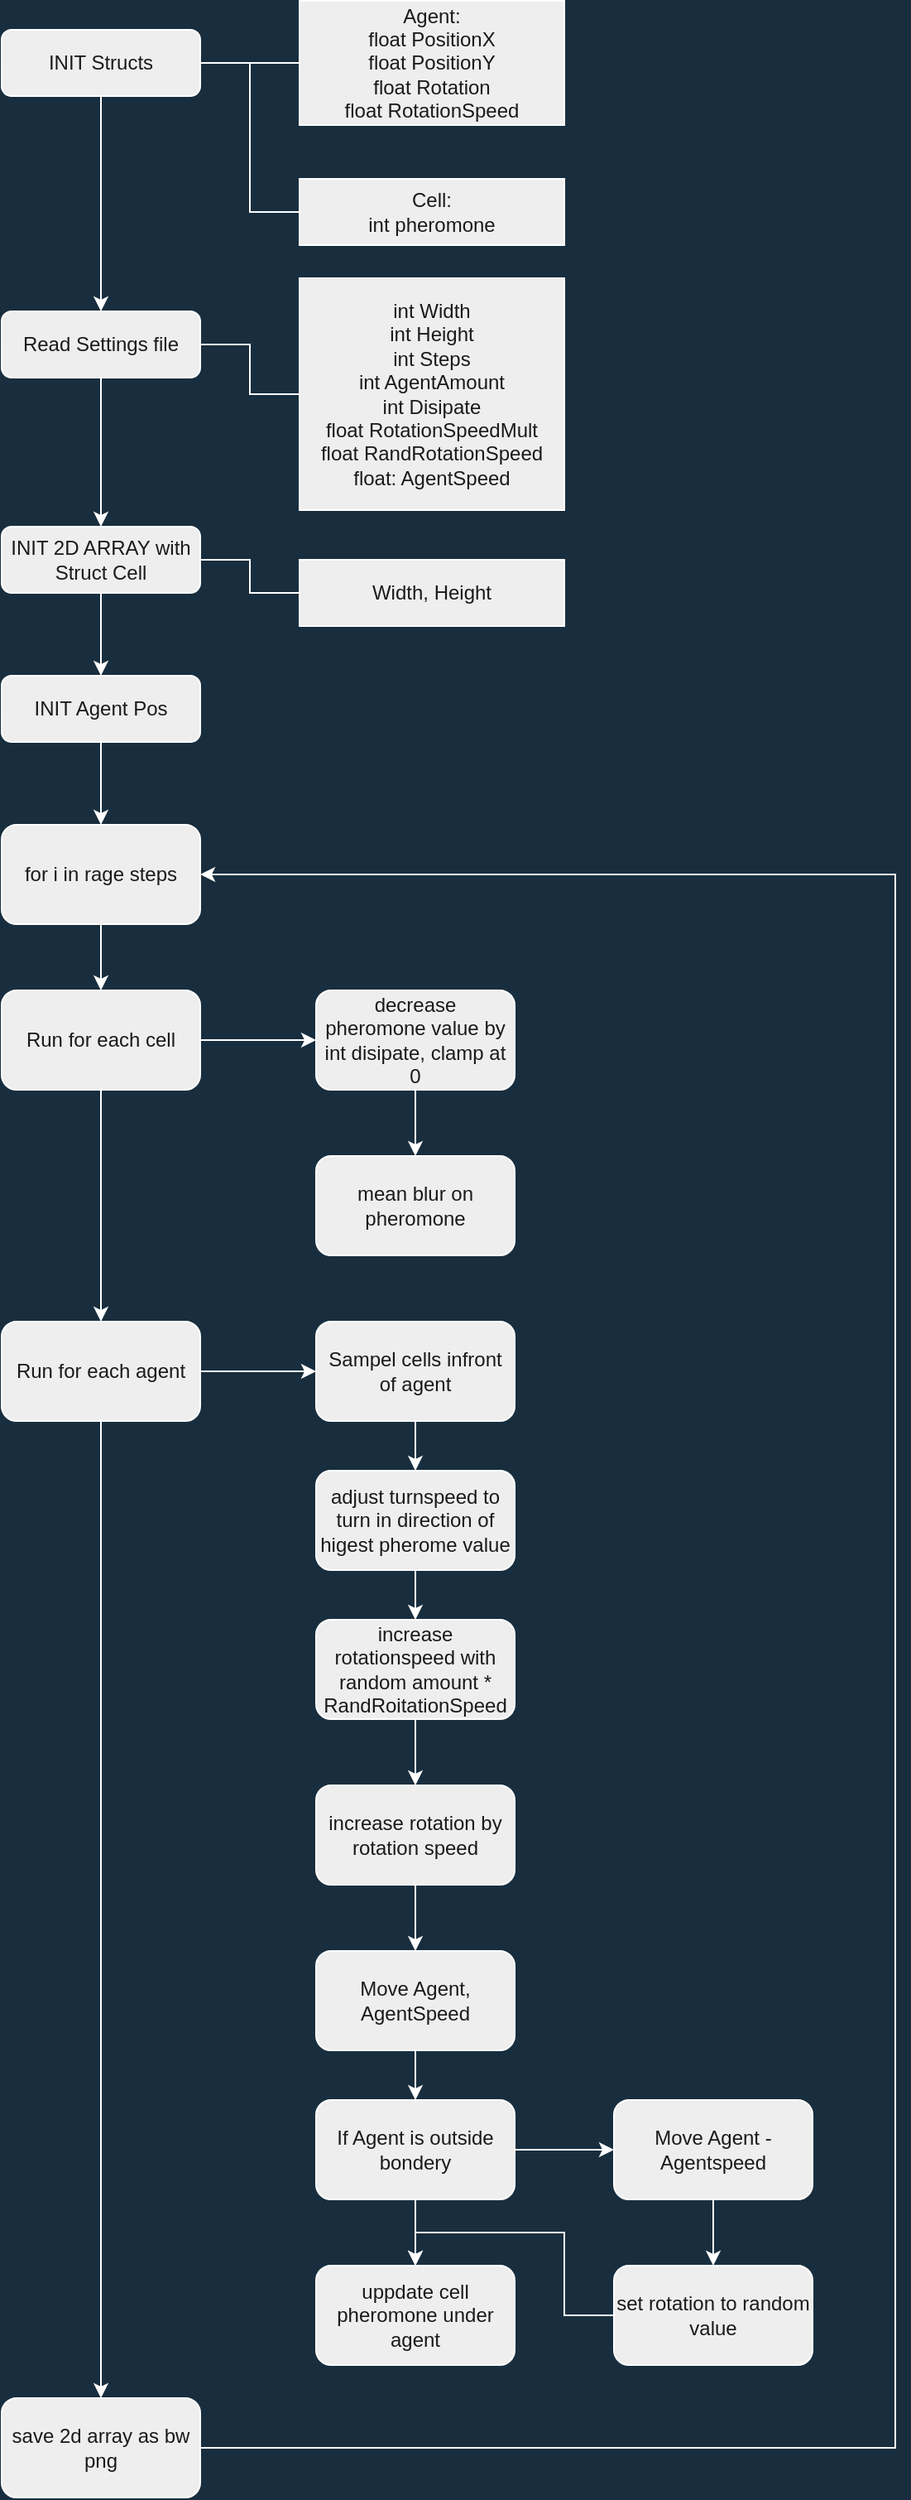 <mxfile version="14.5.1" type="device"><diagram id="C5RBs43oDa-KdzZeNtuy" name="Page-1"><mxGraphModel dx="1086" dy="806" grid="1" gridSize="10" guides="1" tooltips="1" connect="1" arrows="1" fold="1" page="0" pageScale="1" pageWidth="900" pageHeight="1600" background="#182E3E" math="0" shadow="0"><root><mxCell id="WIyWlLk6GJQsqaUBKTNV-0"/><mxCell id="WIyWlLk6GJQsqaUBKTNV-1" parent="WIyWlLk6GJQsqaUBKTNV-0"/><mxCell id="d7797LSrtggPTpQ81mso-7" style="edgeStyle=orthogonalEdgeStyle;rounded=0;orthogonalLoop=1;jettySize=auto;html=1;entryX=0.5;entryY=0;entryDx=0;entryDy=0;strokeColor=#FFFFFF;fontColor=#FFFFFF;labelBackgroundColor=#182E3E;" parent="WIyWlLk6GJQsqaUBKTNV-1" source="WIyWlLk6GJQsqaUBKTNV-3" target="d7797LSrtggPTpQ81mso-4" edge="1"><mxGeometry relative="1" as="geometry"/></mxCell><mxCell id="WIyWlLk6GJQsqaUBKTNV-3" value="INIT 2D ARRAY with Struct Cell" style="rounded=1;whiteSpace=wrap;html=1;fontSize=12;glass=0;strokeWidth=1;shadow=0;fillColor=#EEEEEE;strokeColor=#FFFFFF;fontColor=#1A1A1A;" parent="WIyWlLk6GJQsqaUBKTNV-1" vertex="1"><mxGeometry x="290" y="390" width="120" height="40" as="geometry"/></mxCell><mxCell id="WIyWlLk6GJQsqaUBKTNV-4" value="Yes" style="rounded=0;html=1;jettySize=auto;orthogonalLoop=1;fontSize=11;endArrow=block;endFill=0;endSize=8;strokeWidth=1;shadow=0;labelBackgroundColor=none;edgeStyle=orthogonalEdgeStyle;strokeColor=#FFFFFF;fontColor=#FFFFFF;" parent="WIyWlLk6GJQsqaUBKTNV-1" edge="1"><mxGeometry y="20" relative="1" as="geometry"><mxPoint as="offset"/><mxPoint x="220" y="270" as="sourcePoint"/></mxGeometry></mxCell><mxCell id="WIyWlLk6GJQsqaUBKTNV-5" value="No" style="edgeStyle=orthogonalEdgeStyle;rounded=0;html=1;jettySize=auto;orthogonalLoop=1;fontSize=11;endArrow=block;endFill=0;endSize=8;strokeWidth=1;shadow=0;labelBackgroundColor=none;strokeColor=#FFFFFF;fontColor=#FFFFFF;" parent="WIyWlLk6GJQsqaUBKTNV-1" edge="1"><mxGeometry y="10" relative="1" as="geometry"><mxPoint as="offset"/><mxPoint x="270" y="230" as="sourcePoint"/></mxGeometry></mxCell><mxCell id="WIyWlLk6GJQsqaUBKTNV-8" value="No" style="rounded=0;html=1;jettySize=auto;orthogonalLoop=1;fontSize=11;endArrow=block;endFill=0;endSize=8;strokeWidth=1;shadow=0;labelBackgroundColor=none;edgeStyle=orthogonalEdgeStyle;strokeColor=#FFFFFF;fontColor=#FFFFFF;" parent="WIyWlLk6GJQsqaUBKTNV-1" edge="1"><mxGeometry x="0.333" y="20" relative="1" as="geometry"><mxPoint as="offset"/><mxPoint x="220" y="370" as="sourcePoint"/></mxGeometry></mxCell><mxCell id="WIyWlLk6GJQsqaUBKTNV-9" value="Yes" style="edgeStyle=orthogonalEdgeStyle;rounded=0;html=1;jettySize=auto;orthogonalLoop=1;fontSize=11;endArrow=block;endFill=0;endSize=8;strokeWidth=1;shadow=0;labelBackgroundColor=none;strokeColor=#FFFFFF;fontColor=#FFFFFF;" parent="WIyWlLk6GJQsqaUBKTNV-1" edge="1"><mxGeometry y="10" relative="1" as="geometry"><mxPoint as="offset"/><mxPoint x="270" y="330" as="sourcePoint"/></mxGeometry></mxCell><mxCell id="d7797LSrtggPTpQ81mso-0" value="INIT Structs" style="rounded=1;whiteSpace=wrap;html=1;fillColor=#EEEEEE;strokeColor=#FFFFFF;fontColor=#1A1A1A;" parent="WIyWlLk6GJQsqaUBKTNV-1" vertex="1"><mxGeometry x="290" y="90" width="120" height="40" as="geometry"/></mxCell><mxCell id="d7797LSrtggPTpQ81mso-6" style="edgeStyle=orthogonalEdgeStyle;rounded=0;orthogonalLoop=1;jettySize=auto;html=1;entryX=0.5;entryY=0;entryDx=0;entryDy=0;strokeColor=#FFFFFF;fontColor=#FFFFFF;labelBackgroundColor=#182E3E;" parent="WIyWlLk6GJQsqaUBKTNV-1" source="d7797LSrtggPTpQ81mso-2" target="WIyWlLk6GJQsqaUBKTNV-3" edge="1"><mxGeometry relative="1" as="geometry"/></mxCell><mxCell id="d7797LSrtggPTpQ81mso-2" value="Read Settings file" style="rounded=1;whiteSpace=wrap;html=1;fillColor=#EEEEEE;strokeColor=#FFFFFF;fontColor=#1A1A1A;" parent="WIyWlLk6GJQsqaUBKTNV-1" vertex="1"><mxGeometry x="290" y="260" width="120" height="40" as="geometry"/></mxCell><mxCell id="OJGTb8BTgPklCEVevr8N-2" style="edgeStyle=orthogonalEdgeStyle;rounded=0;orthogonalLoop=1;jettySize=auto;html=1;entryX=0.5;entryY=0;entryDx=0;entryDy=0;strokeColor=#FFFFFF;fontColor=#FFFFFF;labelBackgroundColor=#182E3E;" parent="WIyWlLk6GJQsqaUBKTNV-1" source="d7797LSrtggPTpQ81mso-4" target="OJGTb8BTgPklCEVevr8N-1" edge="1"><mxGeometry relative="1" as="geometry"/></mxCell><mxCell id="d7797LSrtggPTpQ81mso-4" value="INIT Agent Pos" style="rounded=1;whiteSpace=wrap;html=1;fillColor=#EEEEEE;strokeColor=#FFFFFF;fontColor=#1A1A1A;" parent="WIyWlLk6GJQsqaUBKTNV-1" vertex="1"><mxGeometry x="290" y="480" width="120" height="40" as="geometry"/></mxCell><mxCell id="d7797LSrtggPTpQ81mso-5" value="" style="endArrow=classic;html=1;exitX=0.5;exitY=1;exitDx=0;exitDy=0;entryX=0.5;entryY=0;entryDx=0;entryDy=0;strokeColor=#FFFFFF;fontColor=#FFFFFF;labelBackgroundColor=#182E3E;" parent="WIyWlLk6GJQsqaUBKTNV-1" source="d7797LSrtggPTpQ81mso-0" target="d7797LSrtggPTpQ81mso-2" edge="1"><mxGeometry width="50" height="50" relative="1" as="geometry"><mxPoint x="610" y="270" as="sourcePoint"/><mxPoint x="660" y="220" as="targetPoint"/></mxGeometry></mxCell><mxCell id="epWYNBi-bwnjLDf0J9_p-2" value="Agent:&lt;br&gt;float PositionX&lt;br&gt;float PositionY&lt;br&gt;float Rotation&lt;br&gt;float RotationSpeed" style="rounded=0;whiteSpace=wrap;html=1;fillColor=#EEEEEE;strokeColor=#FFFFFF;fontColor=#1A1A1A;" parent="WIyWlLk6GJQsqaUBKTNV-1" vertex="1"><mxGeometry x="470" y="72.5" width="160" height="75" as="geometry"/></mxCell><mxCell id="epWYNBi-bwnjLDf0J9_p-3" value="Cell:&lt;br&gt;int pheromone" style="rounded=0;whiteSpace=wrap;html=1;fillColor=#EEEEEE;strokeColor=#FFFFFF;fontColor=#1A1A1A;" parent="WIyWlLk6GJQsqaUBKTNV-1" vertex="1"><mxGeometry x="470" y="180" width="160" height="40" as="geometry"/></mxCell><mxCell id="epWYNBi-bwnjLDf0J9_p-4" value="" style="endArrow=none;html=1;exitX=1;exitY=0.5;exitDx=0;exitDy=0;entryX=0;entryY=0.5;entryDx=0;entryDy=0;fontColor=#FFFFFF;edgeStyle=orthogonalEdgeStyle;rounded=0;strokeColor=#FFFFFF;labelBackgroundColor=#182E3E;" parent="WIyWlLk6GJQsqaUBKTNV-1" source="d7797LSrtggPTpQ81mso-0" target="epWYNBi-bwnjLDf0J9_p-2" edge="1"><mxGeometry width="50" height="50" relative="1" as="geometry"><mxPoint x="540" y="260" as="sourcePoint"/><mxPoint x="590" y="210" as="targetPoint"/></mxGeometry></mxCell><mxCell id="epWYNBi-bwnjLDf0J9_p-5" value="" style="endArrow=none;html=1;exitX=1;exitY=0.5;exitDx=0;exitDy=0;entryX=0;entryY=0.5;entryDx=0;entryDy=0;strokeColor=#FFFFFF;fontColor=#FFFFFF;edgeStyle=orthogonalEdgeStyle;rounded=0;labelBackgroundColor=#182E3E;" parent="WIyWlLk6GJQsqaUBKTNV-1" source="d7797LSrtggPTpQ81mso-0" target="epWYNBi-bwnjLDf0J9_p-3" edge="1"><mxGeometry width="50" height="50" relative="1" as="geometry"><mxPoint x="550" y="390" as="sourcePoint"/><mxPoint x="600" y="340" as="targetPoint"/></mxGeometry></mxCell><mxCell id="epWYNBi-bwnjLDf0J9_p-6" value="int Width&lt;br&gt;int Height&lt;br&gt;int Steps&lt;br&gt;int AgentAmount&lt;br&gt;int Disipate&lt;br&gt;float RotationSpeedMult&lt;br&gt;float RandRotationSpeed&lt;br&gt;float: AgentSpeed" style="rounded=0;whiteSpace=wrap;html=1;fillColor=#EEEEEE;strokeColor=#FFFFFF;fontColor=#1A1A1A;" parent="WIyWlLk6GJQsqaUBKTNV-1" vertex="1"><mxGeometry x="470" y="240" width="160" height="140" as="geometry"/></mxCell><mxCell id="epWYNBi-bwnjLDf0J9_p-7" value="" style="endArrow=none;html=1;exitX=1;exitY=0.5;exitDx=0;exitDy=0;entryX=0;entryY=0.5;entryDx=0;entryDy=0;strokeColor=#FFFFFF;fontColor=#FFFFFF;edgeStyle=orthogonalEdgeStyle;rounded=0;labelBackgroundColor=#182E3E;" parent="WIyWlLk6GJQsqaUBKTNV-1" source="d7797LSrtggPTpQ81mso-2" target="epWYNBi-bwnjLDf0J9_p-6" edge="1"><mxGeometry width="50" height="50" relative="1" as="geometry"><mxPoint x="520" y="370" as="sourcePoint"/><mxPoint x="570" y="320" as="targetPoint"/></mxGeometry></mxCell><mxCell id="epWYNBi-bwnjLDf0J9_p-11" style="edgeStyle=orthogonalEdgeStyle;rounded=0;orthogonalLoop=1;jettySize=auto;html=1;entryX=1;entryY=0.5;entryDx=0;entryDy=0;fontColor=#FFFFFF;endArrow=none;endFill=0;strokeColor=#FFFFFF;labelBackgroundColor=#182E3E;" parent="WIyWlLk6GJQsqaUBKTNV-1" source="epWYNBi-bwnjLDf0J9_p-10" target="WIyWlLk6GJQsqaUBKTNV-3" edge="1"><mxGeometry relative="1" as="geometry"/></mxCell><mxCell id="epWYNBi-bwnjLDf0J9_p-10" value="Width, Height" style="rounded=0;whiteSpace=wrap;html=1;fillColor=#EEEEEE;strokeColor=#FFFFFF;fontColor=#1A1A1A;" parent="WIyWlLk6GJQsqaUBKTNV-1" vertex="1"><mxGeometry x="470" y="410" width="160" height="40" as="geometry"/></mxCell><mxCell id="epWYNBi-bwnjLDf0J9_p-13" value="uppdate cell pheromone under agent" style="rounded=1;whiteSpace=wrap;html=1;fillColor=#EEEEEE;strokeColor=#FFFFFF;fontColor=#1A1A1A;" parent="WIyWlLk6GJQsqaUBKTNV-1" vertex="1"><mxGeometry x="480" y="1440" width="120" height="60" as="geometry"/></mxCell><mxCell id="adA9H3OEoEt2NxDy_DbG-2" style="edgeStyle=orthogonalEdgeStyle;rounded=0;orthogonalLoop=1;jettySize=auto;html=1;strokeColor=#FFFFFF;fontColor=#FFFFFF;labelBackgroundColor=#182E3E;" parent="WIyWlLk6GJQsqaUBKTNV-1" source="epWYNBi-bwnjLDf0J9_p-14" target="epWYNBi-bwnjLDf0J9_p-15" edge="1"><mxGeometry relative="1" as="geometry"/></mxCell><mxCell id="epWYNBi-bwnjLDf0J9_p-14" value="decrease pheromone&amp;nbsp;value by int disipate, clamp at 0" style="rounded=1;whiteSpace=wrap;html=1;fillColor=#EEEEEE;strokeColor=#FFFFFF;fontColor=#1A1A1A;" parent="WIyWlLk6GJQsqaUBKTNV-1" vertex="1"><mxGeometry x="480" y="670" width="120" height="60" as="geometry"/></mxCell><mxCell id="epWYNBi-bwnjLDf0J9_p-15" value="mean blur on pheromone" style="rounded=1;whiteSpace=wrap;html=1;fillColor=#EEEEEE;strokeColor=#FFFFFF;fontColor=#1A1A1A;" parent="WIyWlLk6GJQsqaUBKTNV-1" vertex="1"><mxGeometry x="480" y="770" width="120" height="60" as="geometry"/></mxCell><mxCell id="adA9H3OEoEt2NxDy_DbG-7" style="edgeStyle=orthogonalEdgeStyle;rounded=0;orthogonalLoop=1;jettySize=auto;html=1;entryX=0.5;entryY=0;entryDx=0;entryDy=0;strokeColor=#FFFFFF;fontColor=#FFFFFF;jumpSize=0;labelBackgroundColor=#182E3E;" parent="WIyWlLk6GJQsqaUBKTNV-1" source="adA9H3OEoEt2NxDy_DbG-0" target="adA9H3OEoEt2NxDy_DbG-4" edge="1"><mxGeometry relative="1" as="geometry"/></mxCell><mxCell id="adA9H3OEoEt2NxDy_DbG-0" value="Sampel cells infront of agent" style="rounded=1;whiteSpace=wrap;html=1;fillColor=#EEEEEE;strokeColor=#FFFFFF;fontColor=#1A1A1A;" parent="WIyWlLk6GJQsqaUBKTNV-1" vertex="1"><mxGeometry x="480" y="870" width="120" height="60" as="geometry"/></mxCell><mxCell id="OJGTb8BTgPklCEVevr8N-12" style="edgeStyle=orthogonalEdgeStyle;rounded=0;orthogonalLoop=1;jettySize=auto;html=1;entryX=0.5;entryY=0;entryDx=0;entryDy=0;strokeColor=#FFFFFF;fontColor=#FFFFFF;labelBackgroundColor=#182E3E;" parent="WIyWlLk6GJQsqaUBKTNV-1" source="OJGTb8BTgPklCEVevr8N-30" target="OJGTb8BTgPklCEVevr8N-11" edge="1"><mxGeometry relative="1" as="geometry"/></mxCell><mxCell id="adA9H3OEoEt2NxDy_DbG-4" value="adjust turnspeed to turn in direction of higest pherome value" style="rounded=1;whiteSpace=wrap;html=1;strokeColor=#FFFFFF;fillColor=#EEEEEE;fontColor=#1A1A1A;" parent="WIyWlLk6GJQsqaUBKTNV-1" vertex="1"><mxGeometry x="480" y="960" width="120" height="60" as="geometry"/></mxCell><mxCell id="adA9H3OEoEt2NxDy_DbG-9" style="edgeStyle=orthogonalEdgeStyle;rounded=0;jumpSize=0;orthogonalLoop=1;jettySize=auto;html=1;entryX=0;entryY=0.5;entryDx=0;entryDy=0;strokeColor=#FFFFFF;fontColor=#FFFFFF;labelBackgroundColor=#182E3E;" parent="WIyWlLk6GJQsqaUBKTNV-1" source="adA9H3OEoEt2NxDy_DbG-8" target="adA9H3OEoEt2NxDy_DbG-0" edge="1"><mxGeometry relative="1" as="geometry"/></mxCell><mxCell id="OJGTb8BTgPklCEVevr8N-19" style="edgeStyle=orthogonalEdgeStyle;rounded=0;orthogonalLoop=1;jettySize=auto;html=1;entryX=0.5;entryY=0;entryDx=0;entryDy=0;strokeColor=#FFFFFF;fontColor=#FFFFFF;labelBackgroundColor=#182E3E;" parent="WIyWlLk6GJQsqaUBKTNV-1" source="adA9H3OEoEt2NxDy_DbG-8" target="adA9H3OEoEt2NxDy_DbG-16" edge="1"><mxGeometry relative="1" as="geometry"/></mxCell><mxCell id="adA9H3OEoEt2NxDy_DbG-8" value="Run for each agent" style="rounded=1;whiteSpace=wrap;html=1;strokeColor=#FFFFFF;fillColor=#EEEEEE;fontColor=#1A1A1A;" parent="WIyWlLk6GJQsqaUBKTNV-1" vertex="1"><mxGeometry x="290" y="870" width="120" height="60" as="geometry"/></mxCell><mxCell id="adA9H3OEoEt2NxDy_DbG-12" style="edgeStyle=orthogonalEdgeStyle;rounded=0;jumpSize=0;orthogonalLoop=1;jettySize=auto;html=1;entryX=0;entryY=0.5;entryDx=0;entryDy=0;strokeColor=#FFFFFF;fontColor=#FFFFFF;labelBackgroundColor=#182E3E;" parent="WIyWlLk6GJQsqaUBKTNV-1" source="adA9H3OEoEt2NxDy_DbG-11" target="epWYNBi-bwnjLDf0J9_p-14" edge="1"><mxGeometry relative="1" as="geometry"/></mxCell><mxCell id="OJGTb8BTgPklCEVevr8N-18" style="edgeStyle=orthogonalEdgeStyle;rounded=0;orthogonalLoop=1;jettySize=auto;html=1;entryX=0.5;entryY=0;entryDx=0;entryDy=0;strokeColor=#FFFFFF;fontColor=#FFFFFF;labelBackgroundColor=#182E3E;" parent="WIyWlLk6GJQsqaUBKTNV-1" source="adA9H3OEoEt2NxDy_DbG-11" target="adA9H3OEoEt2NxDy_DbG-8" edge="1"><mxGeometry relative="1" as="geometry"/></mxCell><mxCell id="adA9H3OEoEt2NxDy_DbG-11" value="Run for each cell" style="rounded=1;whiteSpace=wrap;html=1;fillColor=#EEEEEE;strokeColor=#FFFFFF;fontColor=#1A1A1A;" parent="WIyWlLk6GJQsqaUBKTNV-1" vertex="1"><mxGeometry x="290" y="670" width="120" height="60" as="geometry"/></mxCell><mxCell id="adA9H3OEoEt2NxDy_DbG-15" style="edgeStyle=orthogonalEdgeStyle;rounded=0;jumpSize=0;orthogonalLoop=1;jettySize=auto;html=1;entryX=0.5;entryY=0;entryDx=0;entryDy=0;strokeColor=#FFFFFF;fontColor=#FFFFFF;labelBackgroundColor=#182E3E;" parent="WIyWlLk6GJQsqaUBKTNV-1" source="OJGTb8BTgPklCEVevr8N-20" target="epWYNBi-bwnjLDf0J9_p-13" edge="1"><mxGeometry relative="1" as="geometry"><Array as="points"><mxPoint x="540" y="1420"/><mxPoint x="540" y="1420"/></Array></mxGeometry></mxCell><mxCell id="adA9H3OEoEt2NxDy_DbG-13" value="Move Agent, AgentSpeed" style="rounded=1;whiteSpace=wrap;html=1;strokeColor=#FFFFFF;fillColor=#EEEEEE;fontColor=#1A1A1A;" parent="WIyWlLk6GJQsqaUBKTNV-1" vertex="1"><mxGeometry x="480" y="1250" width="120" height="60" as="geometry"/></mxCell><mxCell id="OJGTb8BTgPklCEVevr8N-5" style="edgeStyle=orthogonalEdgeStyle;rounded=0;orthogonalLoop=1;jettySize=auto;html=1;strokeColor=#FFFFFF;fontColor=#FFFFFF;entryX=1;entryY=0.5;entryDx=0;entryDy=0;exitX=1;exitY=0.5;exitDx=0;exitDy=0;labelBackgroundColor=#182E3E;" parent="WIyWlLk6GJQsqaUBKTNV-1" source="adA9H3OEoEt2NxDy_DbG-16" target="OJGTb8BTgPklCEVevr8N-1" edge="1"><mxGeometry relative="1" as="geometry"><mxPoint x="630" y="680" as="targetPoint"/><Array as="points"><mxPoint x="830" y="1550"/><mxPoint x="830" y="600"/></Array></mxGeometry></mxCell><mxCell id="adA9H3OEoEt2NxDy_DbG-16" value="save 2d array as bw png" style="rounded=1;whiteSpace=wrap;html=1;strokeColor=#FFFFFF;fillColor=#EEEEEE;fontColor=#1A1A1A;" parent="WIyWlLk6GJQsqaUBKTNV-1" vertex="1"><mxGeometry x="290" y="1520" width="120" height="60" as="geometry"/></mxCell><mxCell id="OJGTb8BTgPklCEVevr8N-3" style="edgeStyle=orthogonalEdgeStyle;rounded=0;orthogonalLoop=1;jettySize=auto;html=1;entryX=0.5;entryY=0;entryDx=0;entryDy=0;strokeColor=#FFFFFF;fontColor=#FFFFFF;labelBackgroundColor=#182E3E;" parent="WIyWlLk6GJQsqaUBKTNV-1" source="OJGTb8BTgPklCEVevr8N-1" target="adA9H3OEoEt2NxDy_DbG-11" edge="1"><mxGeometry relative="1" as="geometry"/></mxCell><mxCell id="OJGTb8BTgPklCEVevr8N-1" value="for i in rage steps" style="rounded=1;whiteSpace=wrap;html=1;fillColor=#EEEEEE;strokeColor=#FFFFFF;fontColor=#1A1A1A;" parent="WIyWlLk6GJQsqaUBKTNV-1" vertex="1"><mxGeometry x="290" y="570" width="120" height="60" as="geometry"/></mxCell><mxCell id="OJGTb8BTgPklCEVevr8N-13" style="edgeStyle=orthogonalEdgeStyle;rounded=0;orthogonalLoop=1;jettySize=auto;html=1;entryX=0.5;entryY=0;entryDx=0;entryDy=0;strokeColor=#FFFFFF;fontColor=#FFFFFF;labelBackgroundColor=#182E3E;" parent="WIyWlLk6GJQsqaUBKTNV-1" source="OJGTb8BTgPklCEVevr8N-11" target="adA9H3OEoEt2NxDy_DbG-13" edge="1"><mxGeometry relative="1" as="geometry"/></mxCell><mxCell id="OJGTb8BTgPklCEVevr8N-11" value="increase rotation by rotation speed" style="rounded=1;whiteSpace=wrap;html=1;strokeColor=#FFFFFF;fillColor=#EEEEEE;fontColor=#1A1A1A;" parent="WIyWlLk6GJQsqaUBKTNV-1" vertex="1"><mxGeometry x="480" y="1150" width="120" height="60" as="geometry"/></mxCell><mxCell id="OJGTb8BTgPklCEVevr8N-27" style="edgeStyle=orthogonalEdgeStyle;rounded=0;orthogonalLoop=1;jettySize=auto;html=1;entryX=0;entryY=0.5;entryDx=0;entryDy=0;strokeColor=#FFFFFF;fontColor=#FFFFFF;labelBackgroundColor=#182E3E;" parent="WIyWlLk6GJQsqaUBKTNV-1" source="OJGTb8BTgPklCEVevr8N-20" target="OJGTb8BTgPklCEVevr8N-25" edge="1"><mxGeometry relative="1" as="geometry"/></mxCell><mxCell id="OJGTb8BTgPklCEVevr8N-20" value="If Agent is outside bondery" style="rounded=1;whiteSpace=wrap;html=1;fillColor=#EEEEEE;strokeColor=#FFFFFF;fontColor=#1A1A1A;" parent="WIyWlLk6GJQsqaUBKTNV-1" vertex="1"><mxGeometry x="480" y="1340" width="120" height="60" as="geometry"/></mxCell><mxCell id="OJGTb8BTgPklCEVevr8N-21" style="edgeStyle=orthogonalEdgeStyle;rounded=0;jumpSize=0;orthogonalLoop=1;jettySize=auto;html=1;entryX=0.5;entryY=0;entryDx=0;entryDy=0;strokeColor=#FFFFFF;fontColor=#FFFFFF;labelBackgroundColor=#182E3E;" parent="WIyWlLk6GJQsqaUBKTNV-1" source="adA9H3OEoEt2NxDy_DbG-13" target="OJGTb8BTgPklCEVevr8N-20" edge="1"><mxGeometry relative="1" as="geometry"><mxPoint x="540" y="1310" as="sourcePoint"/><mxPoint x="540" y="1440" as="targetPoint"/></mxGeometry></mxCell><mxCell id="OJGTb8BTgPklCEVevr8N-28" style="edgeStyle=orthogonalEdgeStyle;rounded=0;orthogonalLoop=1;jettySize=auto;html=1;entryX=0.5;entryY=0;entryDx=0;entryDy=0;strokeColor=#FFFFFF;fontColor=#FFFFFF;labelBackgroundColor=#182E3E;" parent="WIyWlLk6GJQsqaUBKTNV-1" source="OJGTb8BTgPklCEVevr8N-25" target="OJGTb8BTgPklCEVevr8N-26" edge="1"><mxGeometry relative="1" as="geometry"/></mxCell><mxCell id="OJGTb8BTgPklCEVevr8N-25" value="Move Agent -Agentspeed" style="rounded=1;whiteSpace=wrap;html=1;fillColor=#EEEEEE;strokeColor=#FFFFFF;fontColor=#1A1A1A;" parent="WIyWlLk6GJQsqaUBKTNV-1" vertex="1"><mxGeometry x="660" y="1340" width="120" height="60" as="geometry"/></mxCell><mxCell id="OJGTb8BTgPklCEVevr8N-29" style="edgeStyle=orthogonalEdgeStyle;rounded=0;orthogonalLoop=1;jettySize=auto;html=1;strokeColor=#FFFFFF;entryX=0.5;entryY=0;entryDx=0;entryDy=0;fontColor=#FFFFFF;labelBackgroundColor=#182E3E;" parent="WIyWlLk6GJQsqaUBKTNV-1" source="OJGTb8BTgPklCEVevr8N-26" target="epWYNBi-bwnjLDf0J9_p-13" edge="1"><mxGeometry relative="1" as="geometry"><mxPoint x="540" y="1480.0" as="targetPoint"/></mxGeometry></mxCell><mxCell id="OJGTb8BTgPklCEVevr8N-26" value="set rotation to random value" style="rounded=1;whiteSpace=wrap;html=1;fillColor=#EEEEEE;strokeColor=#FFFFFF;fontColor=#1A1A1A;" parent="WIyWlLk6GJQsqaUBKTNV-1" vertex="1"><mxGeometry x="660" y="1440" width="120" height="60" as="geometry"/></mxCell><mxCell id="OJGTb8BTgPklCEVevr8N-30" value="increase rotationspeed with random amount * RandRoitationSpeed" style="rounded=1;whiteSpace=wrap;html=1;fillColor=#EEEEEE;strokeColor=#FFFFFF;fontColor=#1A1A1A;" parent="WIyWlLk6GJQsqaUBKTNV-1" vertex="1"><mxGeometry x="480" y="1050" width="120" height="60" as="geometry"/></mxCell><mxCell id="OJGTb8BTgPklCEVevr8N-31" style="edgeStyle=orthogonalEdgeStyle;rounded=0;orthogonalLoop=1;jettySize=auto;html=1;entryX=0.5;entryY=0;entryDx=0;entryDy=0;strokeColor=#FFFFFF;fontColor=#FFFFFF;labelBackgroundColor=#182E3E;" parent="WIyWlLk6GJQsqaUBKTNV-1" source="adA9H3OEoEt2NxDy_DbG-4" target="OJGTb8BTgPklCEVevr8N-30" edge="1"><mxGeometry relative="1" as="geometry"><mxPoint x="540" y="1020" as="sourcePoint"/><mxPoint x="540" y="1160" as="targetPoint"/></mxGeometry></mxCell></root></mxGraphModel></diagram></mxfile>